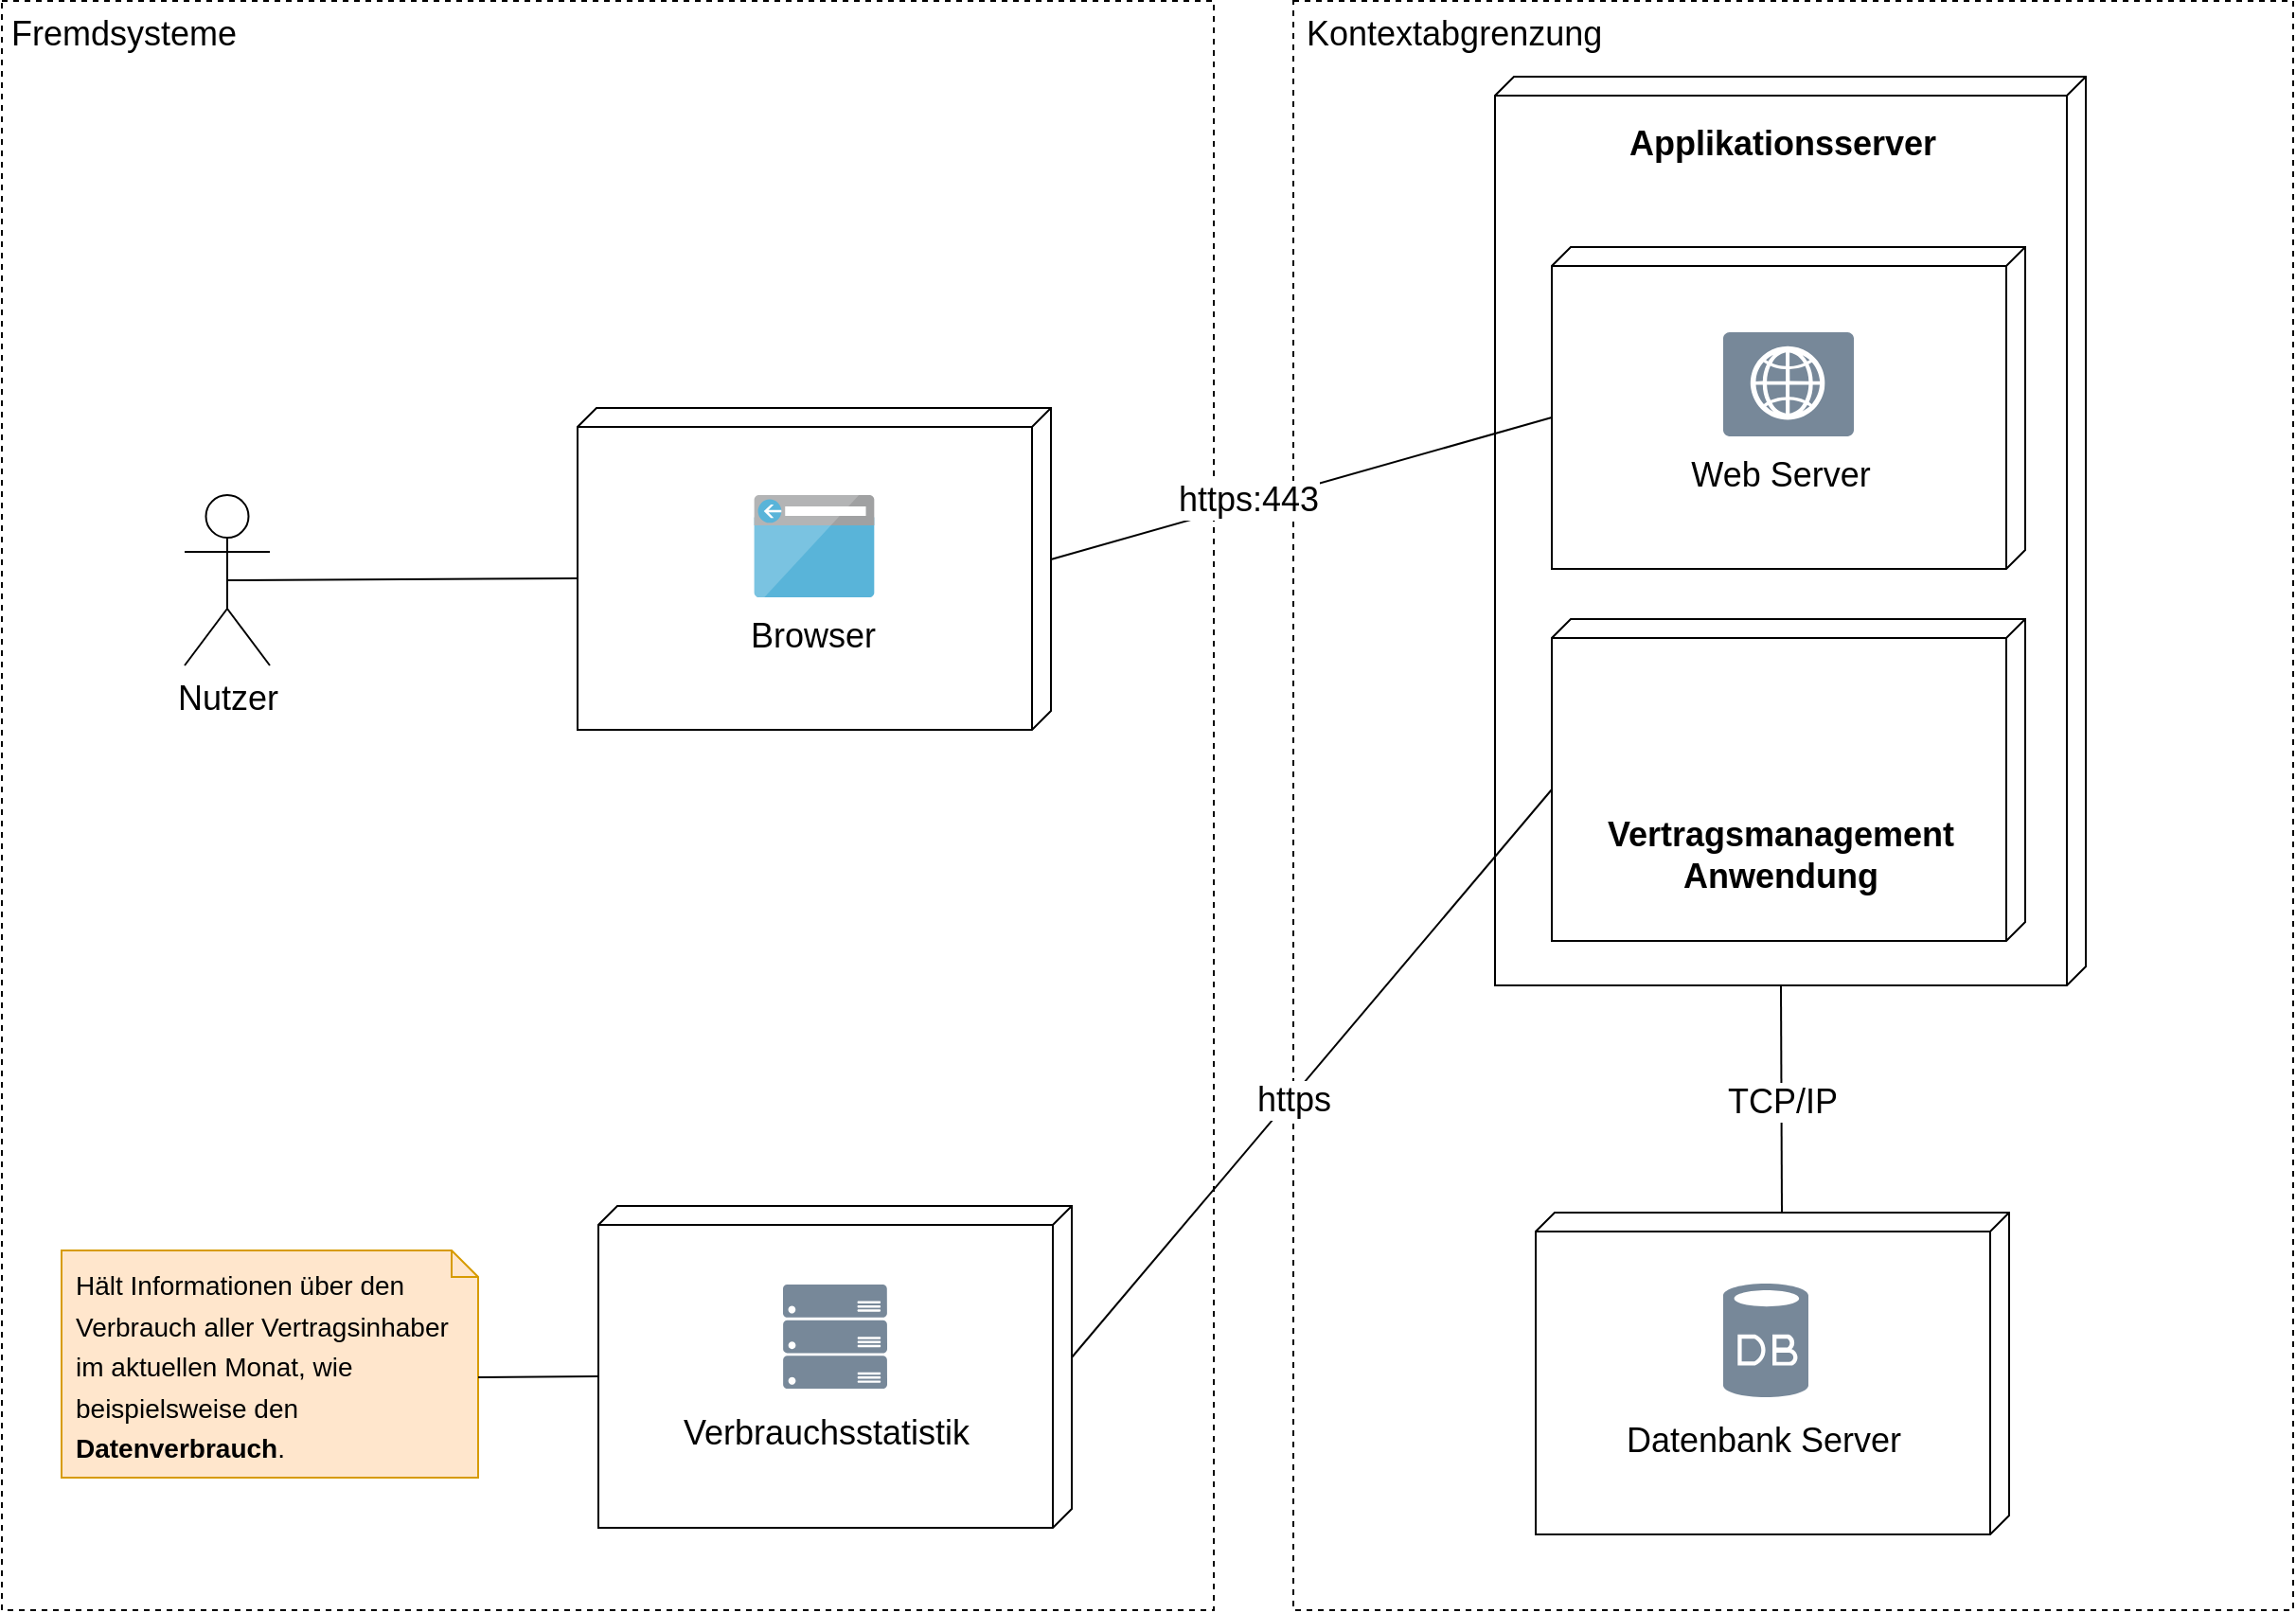 <mxfile version="10.6.0" type="device"><diagram id="X7tjAjisKIfF8QH7spBc" name="Page-1"><mxGraphModel dx="2818" dy="1069" grid="1" gridSize="10" guides="1" tooltips="1" connect="1" arrows="1" fold="1" page="1" pageScale="1" pageWidth="827" pageHeight="1169" math="0" shadow="0"><root><mxCell id="0"/><mxCell id="1" parent="0"/><mxCell id="1xb8dGn2IdgKcSxJvdim-44" value="Kontextabgrenzung" style="rounded=0;whiteSpace=wrap;html=1;fillColor=none;fontSize=18;align=left;dashed=1;verticalAlign=top;spacingLeft=5;" vertex="1" parent="1"><mxGeometry x="22" y="188.5" width="528" height="850" as="geometry"/></mxCell><mxCell id="1xb8dGn2IdgKcSxJvdim-45" value="Fremdsysteme" style="rounded=0;whiteSpace=wrap;html=1;dashed=1;fillColor=none;fontSize=18;align=left;verticalAlign=top;spacingLeft=3;" vertex="1" parent="1"><mxGeometry x="-660" y="188.5" width="640" height="850" as="geometry"/></mxCell><mxCell id="1xb8dGn2IdgKcSxJvdim-14" value="" style="group" vertex="1" connectable="0" parent="1"><mxGeometry x="150" y="828.5" width="250" height="170" as="geometry"/></mxCell><mxCell id="1xb8dGn2IdgKcSxJvdim-11" value="" style="group" vertex="1" connectable="0" parent="1xb8dGn2IdgKcSxJvdim-14"><mxGeometry width="250" height="170" as="geometry"/></mxCell><mxCell id="1xb8dGn2IdgKcSxJvdim-12" value="Datenbank Server" style="verticalAlign=middle;align=center;spacingTop=70;spacingLeft=2;spacingRight=12;shape=cube;size=10;direction=south;fontStyle=0;html=1;fontSize=18;" vertex="1" parent="1xb8dGn2IdgKcSxJvdim-11"><mxGeometry width="250" height="170" as="geometry"/></mxCell><mxCell id="1xb8dGn2IdgKcSxJvdim-5" value="" style="verticalLabelPosition=bottom;html=1;verticalAlign=top;align=center;strokeColor=none;fillColor=#778899;shape=mxgraph.azure.database;fontSize=18;" vertex="1" parent="1xb8dGn2IdgKcSxJvdim-11"><mxGeometry x="99" y="37.5" width="45" height="60" as="geometry"/></mxCell><mxCell id="1xb8dGn2IdgKcSxJvdim-20" value="" style="group" vertex="1" connectable="0" parent="1"><mxGeometry x="-625" y="662" width="530" height="333" as="geometry"/></mxCell><mxCell id="1xb8dGn2IdgKcSxJvdim-15" value="" style="group" vertex="1" connectable="0" parent="1xb8dGn2IdgKcSxJvdim-20"><mxGeometry x="280" y="163" width="250" height="170" as="geometry"/></mxCell><mxCell id="1xb8dGn2IdgKcSxJvdim-16" value="Verbrauchsstatistik&lt;br&gt;" style="verticalAlign=middle;align=center;spacingTop=70;spacingLeft=2;spacingRight=12;shape=cube;size=10;direction=south;fontStyle=0;html=1;fontSize=18;" vertex="1" parent="1xb8dGn2IdgKcSxJvdim-15"><mxGeometry width="250" height="170" as="geometry"/></mxCell><mxCell id="1xb8dGn2IdgKcSxJvdim-4" value="" style="verticalLabelPosition=bottom;html=1;verticalAlign=top;align=center;strokeColor=none;fillColor=#778899;shape=mxgraph.azure.server_rack;fontSize=18;" vertex="1" parent="1xb8dGn2IdgKcSxJvdim-15"><mxGeometry x="97.5" y="41.5" width="55" height="55" as="geometry"/></mxCell><mxCell id="1xb8dGn2IdgKcSxJvdim-23" value="" style="group" vertex="1" connectable="0" parent="1"><mxGeometry x="-356" y="403.5" width="250" height="170" as="geometry"/></mxCell><mxCell id="1xb8dGn2IdgKcSxJvdim-28" value="" style="group" vertex="1" connectable="0" parent="1xb8dGn2IdgKcSxJvdim-23"><mxGeometry width="250" height="170" as="geometry"/></mxCell><mxCell id="1xb8dGn2IdgKcSxJvdim-24" value="Browser" style="verticalAlign=middle;align=center;spacingTop=70;spacingLeft=10;spacingRight=12;shape=cube;size=10;direction=south;fontStyle=0;html=1;fontSize=18;" vertex="1" parent="1xb8dGn2IdgKcSxJvdim-28"><mxGeometry width="250" height="170" as="geometry"/></mxCell><mxCell id="1xb8dGn2IdgKcSxJvdim-26" value="" style="aspect=fixed;html=1;perimeter=none;align=center;shadow=0;dashed=0;image;fontSize=12;image=img/lib/mscae/Browser.svg;fillColor=#FFFFFF;" vertex="1" parent="1xb8dGn2IdgKcSxJvdim-28"><mxGeometry x="93" y="46" width="64" height="54" as="geometry"/></mxCell><mxCell id="1xb8dGn2IdgKcSxJvdim-46" style="edgeStyle=none;rounded=0;orthogonalLoop=1;jettySize=auto;html=1;exitX=0.5;exitY=0.5;exitDx=0;exitDy=0;exitPerimeter=0;entryX=0;entryY=0;entryDx=90;entryDy=250.0;entryPerimeter=0;endArrow=none;endFill=0;fontSize=18;" edge="1" parent="1" source="1xb8dGn2IdgKcSxJvdim-30" target="1xb8dGn2IdgKcSxJvdim-24"><mxGeometry relative="1" as="geometry"/></mxCell><mxCell id="1xb8dGn2IdgKcSxJvdim-30" value="Nutzer" style="shape=umlActor;verticalLabelPosition=bottom;labelBackgroundColor=#ffffff;verticalAlign=top;html=1;fillColor=#FFFFFF;fontSize=18;align=center;" vertex="1" parent="1"><mxGeometry x="-563.5" y="449.5" width="45" height="90" as="geometry"/></mxCell><mxCell id="1xb8dGn2IdgKcSxJvdim-33" value="" style="group" vertex="1" connectable="0" parent="1"><mxGeometry x="-31.5" y="228.5" width="472" height="620" as="geometry"/></mxCell><mxCell id="1xb8dGn2IdgKcSxJvdim-32" value="Applikationsserver" style="verticalAlign=top;align=center;spacingTop=18;spacingLeft=2;spacingRight=12;shape=cube;size=10;direction=south;fontStyle=1;html=1;fillColor=#FFFFFF;fontSize=18;" vertex="1" parent="1xb8dGn2IdgKcSxJvdim-33"><mxGeometry x="160" width="312" height="480" as="geometry"/></mxCell><mxCell id="1xb8dGn2IdgKcSxJvdim-7" value="" style="group" vertex="1" connectable="0" parent="1xb8dGn2IdgKcSxJvdim-33"><mxGeometry x="190" y="90" width="250" height="170" as="geometry"/></mxCell><mxCell id="1xb8dGn2IdgKcSxJvdim-1" value="Web Server" style="verticalAlign=middle;align=center;spacingTop=70;spacingLeft=2;spacingRight=12;shape=cube;size=10;direction=south;fontStyle=0;html=1;fontSize=18;" vertex="1" parent="1xb8dGn2IdgKcSxJvdim-7"><mxGeometry width="250" height="170" as="geometry"/></mxCell><mxCell id="1xb8dGn2IdgKcSxJvdim-6" value="" style="verticalLabelPosition=bottom;html=1;verticalAlign=top;align=center;strokeColor=none;fillColor=#778899;shape=mxgraph.azure.web_role;fontSize=18;" vertex="1" parent="1xb8dGn2IdgKcSxJvdim-7"><mxGeometry x="90.5" y="45" width="69" height="55" as="geometry"/></mxCell><mxCell id="1xb8dGn2IdgKcSxJvdim-35" value="" style="group;spacingTop=0;fontStyle=1" vertex="1" connectable="0" parent="1xb8dGn2IdgKcSxJvdim-33"><mxGeometry x="190" y="286.5" width="250" height="170" as="geometry"/></mxCell><mxCell id="1xb8dGn2IdgKcSxJvdim-36" value="Vertragsmanagement&lt;br&gt;Anwendung&lt;br&gt;" style="verticalAlign=middle;align=center;spacingTop=80;spacingLeft=2;spacingRight=12;shape=cube;size=10;direction=south;fontStyle=1;html=1;fontSize=18;" vertex="1" parent="1xb8dGn2IdgKcSxJvdim-35"><mxGeometry width="250" height="170" as="geometry"/></mxCell><mxCell id="1xb8dGn2IdgKcSxJvdim-41" value="" style="shape=image;html=1;verticalAlign=top;verticalLabelPosition=bottom;labelBackgroundColor=#ffffff;imageAspect=0;aspect=fixed;image=https://cdn4.iconfinder.com/data/icons/success-filloutline/64/contract-agreement-document-pen-certification-128.png;fillColor=#FFFFFF;fontSize=18;align=center;" vertex="1" parent="1xb8dGn2IdgKcSxJvdim-35"><mxGeometry x="95.5" y="37.5" width="59" height="59" as="geometry"/></mxCell><mxCell id="1xb8dGn2IdgKcSxJvdim-42" style="edgeStyle=none;rounded=0;orthogonalLoop=1;jettySize=auto;html=1;exitX=0;exitY=0;exitDx=0;exitDy=120;exitPerimeter=0;entryX=0;entryY=0;entryDx=480;entryDy=161;entryPerimeter=0;endArrow=none;endFill=0;fontSize=18;" edge="1" parent="1" source="1xb8dGn2IdgKcSxJvdim-12" target="1xb8dGn2IdgKcSxJvdim-32"><mxGeometry relative="1" as="geometry"/></mxCell><mxCell id="1xb8dGn2IdgKcSxJvdim-43" value="TCP/IP" style="text;html=1;resizable=0;points=[];align=center;verticalAlign=middle;labelBackgroundColor=#ffffff;fontSize=18;" vertex="1" connectable="0" parent="1xb8dGn2IdgKcSxJvdim-42"><mxGeometry x="-0.358" y="-1" relative="1" as="geometry"><mxPoint x="-1.5" y="-20" as="offset"/></mxGeometry></mxCell><mxCell id="1xb8dGn2IdgKcSxJvdim-18" value="&lt;font style=&quot;font-size: 14px&quot;&gt;Hält Informationen über den Verbrauch aller Vertragsinhaber im aktuellen Monat, wie beispielsweise den &lt;b&gt;Datenverbrauch&lt;/b&gt;.&lt;/font&gt;&lt;br&gt;" style="shape=note;whiteSpace=wrap;html=1;size=14;verticalAlign=top;align=left;spacingTop=0;fillColor=#ffe6cc;fontSize=18;spacingLeft=5;spacingRight=5;strokeColor=#d79b00;" vertex="1" parent="1"><mxGeometry x="-628.5" y="848.5" width="220" height="120" as="geometry"/></mxCell><mxCell id="1xb8dGn2IdgKcSxJvdim-19" style="rounded=0;orthogonalLoop=1;jettySize=auto;html=1;exitX=0;exitY=0;exitDx=220;exitDy=67;exitPerimeter=0;entryX=0;entryY=0;entryDx=90;entryDy=250;entryPerimeter=0;fontSize=18;endArrow=none;endFill=0;" edge="1" parent="1" source="1xb8dGn2IdgKcSxJvdim-18" target="1xb8dGn2IdgKcSxJvdim-16"><mxGeometry relative="1" as="geometry"/></mxCell><mxCell id="1xb8dGn2IdgKcSxJvdim-47" style="edgeStyle=none;rounded=0;orthogonalLoop=1;jettySize=auto;html=1;exitX=0;exitY=0;exitDx=80;exitDy=0;exitPerimeter=0;entryX=0;entryY=0;entryDx=90;entryDy=250.0;entryPerimeter=0;endArrow=none;endFill=0;fontSize=18;" edge="1" parent="1" source="1xb8dGn2IdgKcSxJvdim-24" target="1xb8dGn2IdgKcSxJvdim-1"><mxGeometry relative="1" as="geometry"/></mxCell><mxCell id="1xb8dGn2IdgKcSxJvdim-48" value="https:443" style="text;html=1;resizable=0;points=[];align=center;verticalAlign=middle;labelBackgroundColor=#ffffff;fontSize=18;" vertex="1" connectable="0" parent="1xb8dGn2IdgKcSxJvdim-47"><mxGeometry x="0.249" y="-2" relative="1" as="geometry"><mxPoint x="-61.5" y="13" as="offset"/></mxGeometry></mxCell><mxCell id="1xb8dGn2IdgKcSxJvdim-50" style="edgeStyle=none;rounded=0;orthogonalLoop=1;jettySize=auto;html=1;exitX=0;exitY=0;exitDx=80;exitDy=0;exitPerimeter=0;entryX=0;entryY=0;entryDx=90;entryDy=250.0;entryPerimeter=0;endArrow=none;endFill=0;fontSize=18;" edge="1" parent="1" source="1xb8dGn2IdgKcSxJvdim-16" target="1xb8dGn2IdgKcSxJvdim-36"><mxGeometry relative="1" as="geometry"/></mxCell><mxCell id="1xb8dGn2IdgKcSxJvdim-51" value="https" style="text;html=1;resizable=0;points=[];align=center;verticalAlign=middle;labelBackgroundColor=#ffffff;fontSize=18;" vertex="1" connectable="0" parent="1xb8dGn2IdgKcSxJvdim-50"><mxGeometry x="-0.218" y="2" relative="1" as="geometry"><mxPoint x="19" y="-17.5" as="offset"/></mxGeometry></mxCell></root></mxGraphModel></diagram></mxfile>